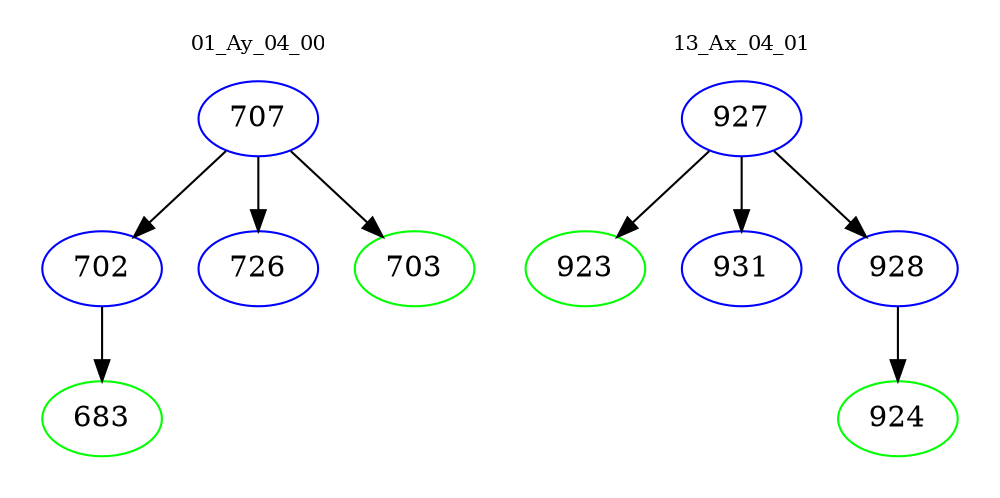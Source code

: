 digraph{
subgraph cluster_0 {
color = white
label = "01_Ay_04_00";
fontsize=10;
T0_707 [label="707", color="blue"]
T0_707 -> T0_702 [color="black"]
T0_702 [label="702", color="blue"]
T0_702 -> T0_683 [color="black"]
T0_683 [label="683", color="green"]
T0_707 -> T0_726 [color="black"]
T0_726 [label="726", color="blue"]
T0_707 -> T0_703 [color="black"]
T0_703 [label="703", color="green"]
}
subgraph cluster_1 {
color = white
label = "13_Ax_04_01";
fontsize=10;
T1_927 [label="927", color="blue"]
T1_927 -> T1_923 [color="black"]
T1_923 [label="923", color="green"]
T1_927 -> T1_931 [color="black"]
T1_931 [label="931", color="blue"]
T1_927 -> T1_928 [color="black"]
T1_928 [label="928", color="blue"]
T1_928 -> T1_924 [color="black"]
T1_924 [label="924", color="green"]
}
}
